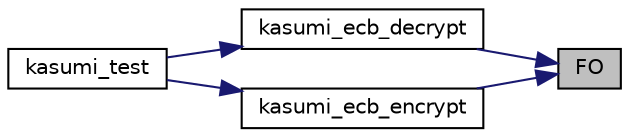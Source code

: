 digraph "FO"
{
 // LATEX_PDF_SIZE
  edge [fontname="Helvetica",fontsize="10",labelfontname="Helvetica",labelfontsize="10"];
  node [fontname="Helvetica",fontsize="10",shape=record];
  rankdir="RL";
  Node13 [label="FO",height=0.2,width=0.4,color="black", fillcolor="grey75", style="filled", fontcolor="black",tooltip=" "];
  Node13 -> Node14 [dir="back",color="midnightblue",fontsize="10",style="solid",fontname="Helvetica"];
  Node14 [label="kasumi_ecb_decrypt",height=0.2,width=0.4,color="black", fillcolor="white", style="filled",URL="$kasumi_8c.html#ade25ab67061b122b4309d7187a55ead6",tooltip=" "];
  Node14 -> Node15 [dir="back",color="midnightblue",fontsize="10",style="solid",fontname="Helvetica"];
  Node15 [label="kasumi_test",height=0.2,width=0.4,color="black", fillcolor="white", style="filled",URL="$kasumi_8c.html#aef063f4146ff8f960a6f8c39b2c9d6e9",tooltip=" "];
  Node13 -> Node16 [dir="back",color="midnightblue",fontsize="10",style="solid",fontname="Helvetica"];
  Node16 [label="kasumi_ecb_encrypt",height=0.2,width=0.4,color="black", fillcolor="white", style="filled",URL="$kasumi_8c.html#a2b93a734eadc37860db94b936570c0bb",tooltip=" "];
  Node16 -> Node15 [dir="back",color="midnightblue",fontsize="10",style="solid",fontname="Helvetica"];
}
